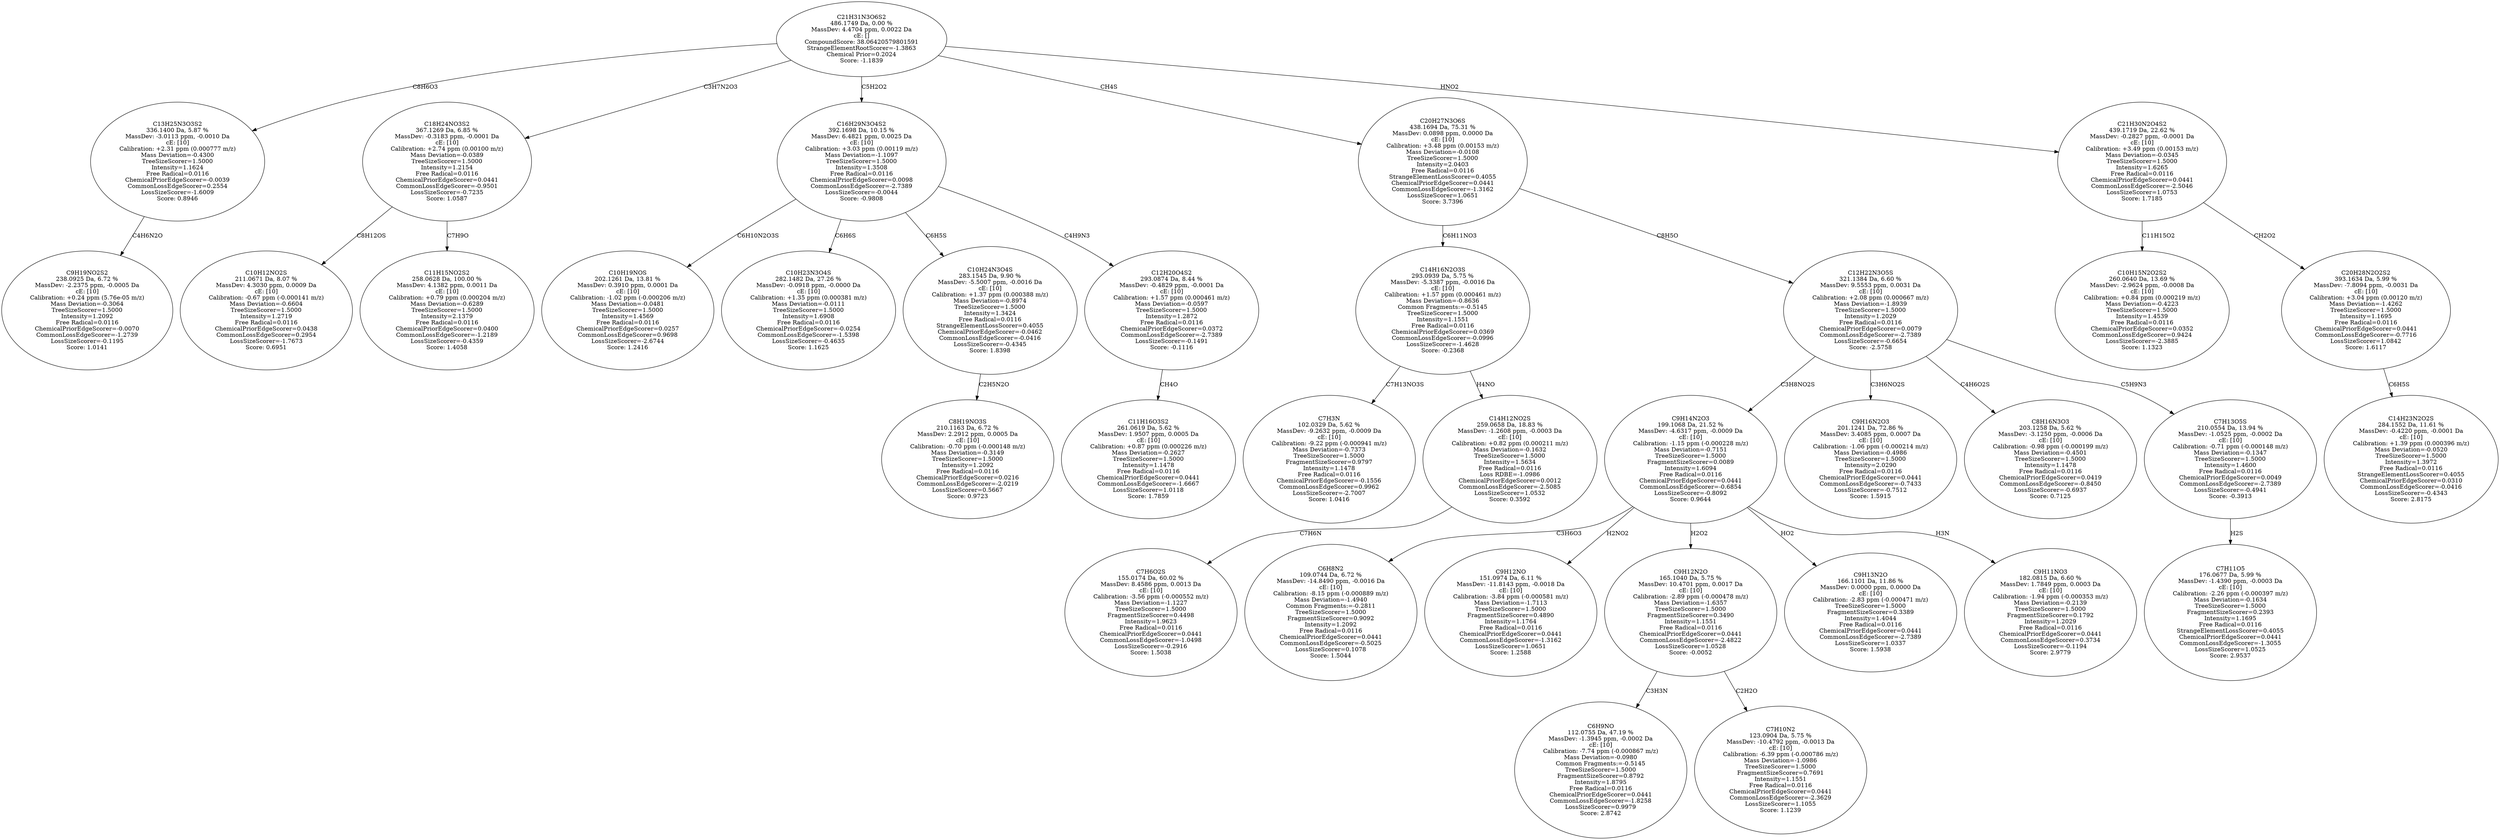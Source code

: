 strict digraph {
v1 [label="C9H19NO2S2\n238.0925 Da, 6.72 %\nMassDev: -2.2375 ppm, -0.0005 Da\ncE: [10]\nCalibration: +0.24 ppm (5.76e-05 m/z)\nMass Deviation=-0.3064\nTreeSizeScorer=1.5000\nIntensity=1.2092\nFree Radical=0.0116\nChemicalPriorEdgeScorer=-0.0070\nCommonLossEdgeScorer=-1.2739\nLossSizeScorer=-0.1195\nScore: 1.0141"];
v2 [label="C13H25N3O3S2\n336.1400 Da, 5.87 %\nMassDev: -3.0113 ppm, -0.0010 Da\ncE: [10]\nCalibration: +2.31 ppm (0.000777 m/z)\nMass Deviation=-0.4300\nTreeSizeScorer=1.5000\nIntensity=1.1624\nFree Radical=0.0116\nChemicalPriorEdgeScorer=-0.0039\nCommonLossEdgeScorer=0.2554\nLossSizeScorer=-1.6009\nScore: 0.8946"];
v3 [label="C10H12NO2S\n211.0671 Da, 8.07 %\nMassDev: 4.3030 ppm, 0.0009 Da\ncE: [10]\nCalibration: -0.67 ppm (-0.000141 m/z)\nMass Deviation=-0.6604\nTreeSizeScorer=1.5000\nIntensity=1.2719\nFree Radical=0.0116\nChemicalPriorEdgeScorer=0.0438\nCommonLossEdgeScorer=0.2954\nLossSizeScorer=-1.7673\nScore: 0.6951"];
v4 [label="C11H15NO2S2\n258.0628 Da, 100.00 %\nMassDev: 4.1382 ppm, 0.0011 Da\ncE: [10]\nCalibration: +0.79 ppm (0.000204 m/z)\nMass Deviation=-0.6289\nTreeSizeScorer=1.5000\nIntensity=2.1379\nFree Radical=0.0116\nChemicalPriorEdgeScorer=0.0400\nCommonLossEdgeScorer=-1.2189\nLossSizeScorer=-0.4359\nScore: 1.4058"];
v5 [label="C18H24NO3S2\n367.1269 Da, 6.85 %\nMassDev: -0.3183 ppm, -0.0001 Da\ncE: [10]\nCalibration: +2.74 ppm (0.00100 m/z)\nMass Deviation=-0.0389\nTreeSizeScorer=1.5000\nIntensity=1.2154\nFree Radical=0.0116\nChemicalPriorEdgeScorer=0.0441\nCommonLossEdgeScorer=-0.9501\nLossSizeScorer=-0.7235\nScore: 1.0587"];
v6 [label="C10H19NOS\n202.1261 Da, 13.81 %\nMassDev: 0.3910 ppm, 0.0001 Da\ncE: [10]\nCalibration: -1.02 ppm (-0.000206 m/z)\nMass Deviation=-0.0481\nTreeSizeScorer=1.5000\nIntensity=1.4569\nFree Radical=0.0116\nChemicalPriorEdgeScorer=0.0257\nCommonLossEdgeScorer=0.9698\nLossSizeScorer=-2.6744\nScore: 1.2416"];
v7 [label="C10H23N3O4S\n282.1482 Da, 27.26 %\nMassDev: -0.0918 ppm, -0.0000 Da\ncE: [10]\nCalibration: +1.35 ppm (0.000381 m/z)\nMass Deviation=-0.0111\nTreeSizeScorer=1.5000\nIntensity=1.6908\nFree Radical=0.0116\nChemicalPriorEdgeScorer=-0.0254\nCommonLossEdgeScorer=-1.5398\nLossSizeScorer=-0.4635\nScore: 1.1625"];
v8 [label="C8H19NO3S\n210.1163 Da, 6.72 %\nMassDev: 2.2912 ppm, 0.0005 Da\ncE: [10]\nCalibration: -0.70 ppm (-0.000148 m/z)\nMass Deviation=-0.3149\nTreeSizeScorer=1.5000\nIntensity=1.2092\nFree Radical=0.0116\nChemicalPriorEdgeScorer=0.0216\nCommonLossEdgeScorer=-2.0219\nLossSizeScorer=0.5667\nScore: 0.9723"];
v9 [label="C10H24N3O4S\n283.1545 Da, 9.90 %\nMassDev: -5.5007 ppm, -0.0016 Da\ncE: [10]\nCalibration: +1.37 ppm (0.000388 m/z)\nMass Deviation=-0.8974\nTreeSizeScorer=1.5000\nIntensity=1.3424\nFree Radical=0.0116\nStrangeElementLossScorer=0.4055\nChemicalPriorEdgeScorer=-0.0462\nCommonLossEdgeScorer=-0.0416\nLossSizeScorer=-0.4345\nScore: 1.8398"];
v10 [label="C11H16O3S2\n261.0619 Da, 5.62 %\nMassDev: 1.9507 ppm, 0.0005 Da\ncE: [10]\nCalibration: +0.87 ppm (0.000226 m/z)\nMass Deviation=-0.2627\nTreeSizeScorer=1.5000\nIntensity=1.1478\nFree Radical=0.0116\nChemicalPriorEdgeScorer=0.0441\nCommonLossEdgeScorer=-1.6667\nLossSizeScorer=1.0118\nScore: 1.7859"];
v11 [label="C12H20O4S2\n293.0874 Da, 8.44 %\nMassDev: -0.4829 ppm, -0.0001 Da\ncE: [10]\nCalibration: +1.57 ppm (0.000461 m/z)\nMass Deviation=-0.0597\nTreeSizeScorer=1.5000\nIntensity=1.2872\nFree Radical=0.0116\nChemicalPriorEdgeScorer=0.0372\nCommonLossEdgeScorer=-2.7389\nLossSizeScorer=-0.1491\nScore: -0.1116"];
v12 [label="C16H29N3O4S2\n392.1698 Da, 10.15 %\nMassDev: 6.4821 ppm, 0.0025 Da\ncE: [10]\nCalibration: +3.03 ppm (0.00119 m/z)\nMass Deviation=-1.1097\nTreeSizeScorer=1.5000\nIntensity=1.3508\nFree Radical=0.0116\nChemicalPriorEdgeScorer=0.0098\nCommonLossEdgeScorer=-2.7389\nLossSizeScorer=-0.0044\nScore: -0.9808"];
v13 [label="C7H3N\n102.0329 Da, 5.62 %\nMassDev: -9.2632 ppm, -0.0009 Da\ncE: [10]\nCalibration: -9.22 ppm (-0.000941 m/z)\nMass Deviation=-0.7373\nTreeSizeScorer=1.5000\nFragmentSizeScorer=0.9797\nIntensity=1.1478\nFree Radical=0.0116\nChemicalPriorEdgeScorer=-0.1556\nCommonLossEdgeScorer=0.9962\nLossSizeScorer=-2.7007\nScore: 1.0416"];
v14 [label="C7H6O2S\n155.0174 Da, 60.02 %\nMassDev: 8.4586 ppm, 0.0013 Da\ncE: [10]\nCalibration: -3.56 ppm (-0.000552 m/z)\nMass Deviation=-1.1227\nTreeSizeScorer=1.5000\nFragmentSizeScorer=0.4498\nIntensity=1.9623\nFree Radical=0.0116\nChemicalPriorEdgeScorer=0.0441\nCommonLossEdgeScorer=-1.0498\nLossSizeScorer=-0.2916\nScore: 1.5038"];
v15 [label="C14H12NO2S\n259.0658 Da, 18.83 %\nMassDev: -1.2608 ppm, -0.0003 Da\ncE: [10]\nCalibration: +0.82 ppm (0.000211 m/z)\nMass Deviation=-0.1632\nTreeSizeScorer=1.5000\nIntensity=1.5634\nFree Radical=0.0116\nLoss RDBE=-1.0986\nChemicalPriorEdgeScorer=0.0012\nCommonLossEdgeScorer=-2.5085\nLossSizeScorer=1.0532\nScore: 0.3592"];
v16 [label="C14H16N2O3S\n293.0939 Da, 5.75 %\nMassDev: -5.3387 ppm, -0.0016 Da\ncE: [10]\nCalibration: +1.57 ppm (0.000461 m/z)\nMass Deviation=-0.8636\nCommon Fragments:=-0.5145\nTreeSizeScorer=1.5000\nIntensity=1.1551\nFree Radical=0.0116\nChemicalPriorEdgeScorer=0.0369\nCommonLossEdgeScorer=-0.0996\nLossSizeScorer=-1.4628\nScore: -0.2368"];
v17 [label="C6H8N2\n109.0744 Da, 6.72 %\nMassDev: -14.8490 ppm, -0.0016 Da\ncE: [10]\nCalibration: -8.15 ppm (-0.000889 m/z)\nMass Deviation=-1.4940\nCommon Fragments:=-0.2811\nTreeSizeScorer=1.5000\nFragmentSizeScorer=0.9092\nIntensity=1.2092\nFree Radical=0.0116\nChemicalPriorEdgeScorer=0.0441\nCommonLossEdgeScorer=-0.5025\nLossSizeScorer=0.1078\nScore: 1.5044"];
v18 [label="C9H12NO\n151.0974 Da, 6.11 %\nMassDev: -11.8143 ppm, -0.0018 Da\ncE: [10]\nCalibration: -3.84 ppm (-0.000581 m/z)\nMass Deviation=-1.7113\nTreeSizeScorer=1.5000\nFragmentSizeScorer=0.4890\nIntensity=1.1764\nFree Radical=0.0116\nChemicalPriorEdgeScorer=0.0441\nCommonLossEdgeScorer=-1.3162\nLossSizeScorer=1.0651\nScore: 1.2588"];
v19 [label="C6H9NO\n112.0755 Da, 47.19 %\nMassDev: -1.3945 ppm, -0.0002 Da\ncE: [10]\nCalibration: -7.74 ppm (-0.000867 m/z)\nMass Deviation=-0.0980\nCommon Fragments:=-0.5145\nTreeSizeScorer=1.5000\nFragmentSizeScorer=0.8792\nIntensity=1.8795\nFree Radical=0.0116\nChemicalPriorEdgeScorer=0.0441\nCommonLossEdgeScorer=-1.8258\nLossSizeScorer=0.9979\nScore: 2.8742"];
v20 [label="C7H10N2\n123.0904 Da, 5.75 %\nMassDev: -10.4792 ppm, -0.0013 Da\ncE: [10]\nCalibration: -6.39 ppm (-0.000786 m/z)\nMass Deviation=-1.0986\nTreeSizeScorer=1.5000\nFragmentSizeScorer=0.7691\nIntensity=1.1551\nFree Radical=0.0116\nChemicalPriorEdgeScorer=0.0441\nCommonLossEdgeScorer=-2.3629\nLossSizeScorer=1.1055\nScore: 1.1239"];
v21 [label="C9H12N2O\n165.1040 Da, 5.75 %\nMassDev: 10.4701 ppm, 0.0017 Da\ncE: [10]\nCalibration: -2.89 ppm (-0.000478 m/z)\nMass Deviation=-1.6357\nTreeSizeScorer=1.5000\nFragmentSizeScorer=0.3490\nIntensity=1.1551\nFree Radical=0.0116\nChemicalPriorEdgeScorer=0.0441\nCommonLossEdgeScorer=-2.4822\nLossSizeScorer=1.0528\nScore: -0.0052"];
v22 [label="C9H13N2O\n166.1101 Da, 11.86 %\nMassDev: 0.0000 ppm, 0.0000 Da\ncE: [10]\nCalibration: -2.83 ppm (-0.000471 m/z)\nTreeSizeScorer=1.5000\nFragmentSizeScorer=0.3389\nIntensity=1.4044\nFree Radical=0.0116\nChemicalPriorEdgeScorer=0.0441\nCommonLossEdgeScorer=-2.7389\nLossSizeScorer=1.0337\nScore: 1.5938"];
v23 [label="C9H11NO3\n182.0815 Da, 6.60 %\nMassDev: 1.7849 ppm, 0.0003 Da\ncE: [10]\nCalibration: -1.94 ppm (-0.000353 m/z)\nMass Deviation=-0.2139\nTreeSizeScorer=1.5000\nFragmentSizeScorer=0.1792\nIntensity=1.2029\nFree Radical=0.0116\nChemicalPriorEdgeScorer=0.0441\nCommonLossEdgeScorer=0.3734\nLossSizeScorer=-0.1194\nScore: 2.9779"];
v24 [label="C9H14N2O3\n199.1068 Da, 21.52 %\nMassDev: -4.6317 ppm, -0.0009 Da\ncE: [10]\nCalibration: -1.15 ppm (-0.000228 m/z)\nMass Deviation=-0.7151\nTreeSizeScorer=1.5000\nFragmentSizeScorer=0.0089\nIntensity=1.6094\nFree Radical=0.0116\nChemicalPriorEdgeScorer=0.0441\nCommonLossEdgeScorer=-0.6854\nLossSizeScorer=-0.8092\nScore: 0.9644"];
v25 [label="C9H16N2O3\n201.1241 Da, 72.86 %\nMassDev: 3.4085 ppm, 0.0007 Da\ncE: [10]\nCalibration: -1.06 ppm (-0.000214 m/z)\nMass Deviation=-0.4986\nTreeSizeScorer=1.5000\nIntensity=2.0290\nFree Radical=0.0116\nChemicalPriorEdgeScorer=0.0441\nCommonLossEdgeScorer=-0.7433\nLossSizeScorer=-0.7512\nScore: 1.5915"];
v26 [label="C8H16N3O3\n203.1258 Da, 5.62 %\nMassDev: -3.1250 ppm, -0.0006 Da\ncE: [10]\nCalibration: -0.98 ppm (-0.000199 m/z)\nMass Deviation=-0.4501\nTreeSizeScorer=1.5000\nIntensity=1.1478\nFree Radical=0.0116\nChemicalPriorEdgeScorer=0.0419\nCommonLossEdgeScorer=-0.8450\nLossSizeScorer=-0.6937\nScore: 0.7125"];
v27 [label="C7H11O5\n176.0677 Da, 5.99 %\nMassDev: -1.4390 ppm, -0.0003 Da\ncE: [10]\nCalibration: -2.26 ppm (-0.000397 m/z)\nMass Deviation=-0.1634\nTreeSizeScorer=1.5000\nFragmentSizeScorer=0.2393\nIntensity=1.1695\nFree Radical=0.0116\nStrangeElementLossScorer=0.4055\nChemicalPriorEdgeScorer=0.0441\nCommonLossEdgeScorer=-1.3055\nLossSizeScorer=1.0525\nScore: 2.9537"];
v28 [label="C7H13O5S\n210.0554 Da, 13.94 %\nMassDev: -1.0525 ppm, -0.0002 Da\ncE: [10]\nCalibration: -0.71 ppm (-0.000148 m/z)\nMass Deviation=-0.1347\nTreeSizeScorer=1.5000\nIntensity=1.4600\nFree Radical=0.0116\nChemicalPriorEdgeScorer=0.0049\nCommonLossEdgeScorer=-2.7389\nLossSizeScorer=-0.4941\nScore: -0.3913"];
v29 [label="C12H22N3O5S\n321.1384 Da, 6.60 %\nMassDev: 9.5553 ppm, 0.0031 Da\ncE: [10]\nCalibration: +2.08 ppm (0.000667 m/z)\nMass Deviation=-1.8939\nTreeSizeScorer=1.5000\nIntensity=1.2029\nFree Radical=0.0116\nChemicalPriorEdgeScorer=0.0079\nCommonLossEdgeScorer=-2.7389\nLossSizeScorer=-0.6654\nScore: -2.5758"];
v30 [label="C20H27N3O6S\n438.1694 Da, 75.31 %\nMassDev: 0.0898 ppm, 0.0000 Da\ncE: [10]\nCalibration: +3.48 ppm (0.00153 m/z)\nMass Deviation=-0.0108\nTreeSizeScorer=1.5000\nIntensity=2.0403\nFree Radical=0.0116\nStrangeElementLossScorer=0.4055\nChemicalPriorEdgeScorer=0.0441\nCommonLossEdgeScorer=-1.3162\nLossSizeScorer=1.0651\nScore: 3.7396"];
v31 [label="C10H15N2O2S2\n260.0640 Da, 13.69 %\nMassDev: -2.9624 ppm, -0.0008 Da\ncE: [10]\nCalibration: +0.84 ppm (0.000219 m/z)\nMass Deviation=-0.4223\nTreeSizeScorer=1.5000\nIntensity=1.4539\nFree Radical=0.0116\nChemicalPriorEdgeScorer=0.0352\nCommonLossEdgeScorer=0.9424\nLossSizeScorer=-2.3885\nScore: 1.1323"];
v32 [label="C14H23N2O2S\n284.1552 Da, 11.61 %\nMassDev: -0.4220 ppm, -0.0001 Da\ncE: [10]\nCalibration: +1.39 ppm (0.000396 m/z)\nMass Deviation=-0.0520\nTreeSizeScorer=1.5000\nIntensity=1.3972\nFree Radical=0.0116\nStrangeElementLossScorer=0.4055\nChemicalPriorEdgeScorer=0.0310\nCommonLossEdgeScorer=-0.0416\nLossSizeScorer=-0.4343\nScore: 2.8175"];
v33 [label="C20H28N2O2S2\n393.1634 Da, 5.99 %\nMassDev: -7.8094 ppm, -0.0031 Da\ncE: [10]\nCalibration: +3.04 ppm (0.00120 m/z)\nMass Deviation=-1.4262\nTreeSizeScorer=1.5000\nIntensity=1.1695\nFree Radical=0.0116\nChemicalPriorEdgeScorer=0.0441\nCommonLossEdgeScorer=-0.7716\nLossSizeScorer=1.0842\nScore: 1.6117"];
v34 [label="C21H30N2O4S2\n439.1719 Da, 22.62 %\nMassDev: -0.2827 ppm, -0.0001 Da\ncE: [10]\nCalibration: +3.49 ppm (0.00153 m/z)\nMass Deviation=-0.0345\nTreeSizeScorer=1.5000\nIntensity=1.6265\nFree Radical=0.0116\nChemicalPriorEdgeScorer=0.0441\nCommonLossEdgeScorer=-2.5046\nLossSizeScorer=1.0753\nScore: 1.7185"];
v35 [label="C21H31N3O6S2\n486.1749 Da, 0.00 %\nMassDev: 4.4704 ppm, 0.0022 Da\ncE: []\nCompoundScore: 38.06420579801591\nStrangeElementRootScorer=-1.3863\nChemical Prior=0.2024\nScore: -1.1839"];
v2 -> v1 [label="C4H6N2O"];
v35 -> v2 [label="C8H6O3"];
v5 -> v3 [label="C8H12OS"];
v5 -> v4 [label="C7H9O"];
v35 -> v5 [label="C3H7N2O3"];
v12 -> v6 [label="C6H10N2O3S"];
v12 -> v7 [label="C6H6S"];
v9 -> v8 [label="C2H5N2O"];
v12 -> v9 [label="C6H5S"];
v11 -> v10 [label="CH4O"];
v12 -> v11 [label="C4H9N3"];
v35 -> v12 [label="C5H2O2"];
v16 -> v13 [label="C7H13NO3S"];
v15 -> v14 [label="C7H6N"];
v16 -> v15 [label="H4NO"];
v30 -> v16 [label="C6H11NO3"];
v24 -> v17 [label="C3H6O3"];
v24 -> v18 [label="H2NO2"];
v21 -> v19 [label="C3H3N"];
v21 -> v20 [label="C2H2O"];
v24 -> v21 [label="H2O2"];
v24 -> v22 [label="HO2"];
v24 -> v23 [label="H3N"];
v29 -> v24 [label="C3H8NO2S"];
v29 -> v25 [label="C3H6NO2S"];
v29 -> v26 [label="C4H6O2S"];
v28 -> v27 [label="H2S"];
v29 -> v28 [label="C5H9N3"];
v30 -> v29 [label="C8H5O"];
v35 -> v30 [label="CH4S"];
v34 -> v31 [label="C11H15O2"];
v33 -> v32 [label="C6H5S"];
v34 -> v33 [label="CH2O2"];
v35 -> v34 [label="HNO2"];
}